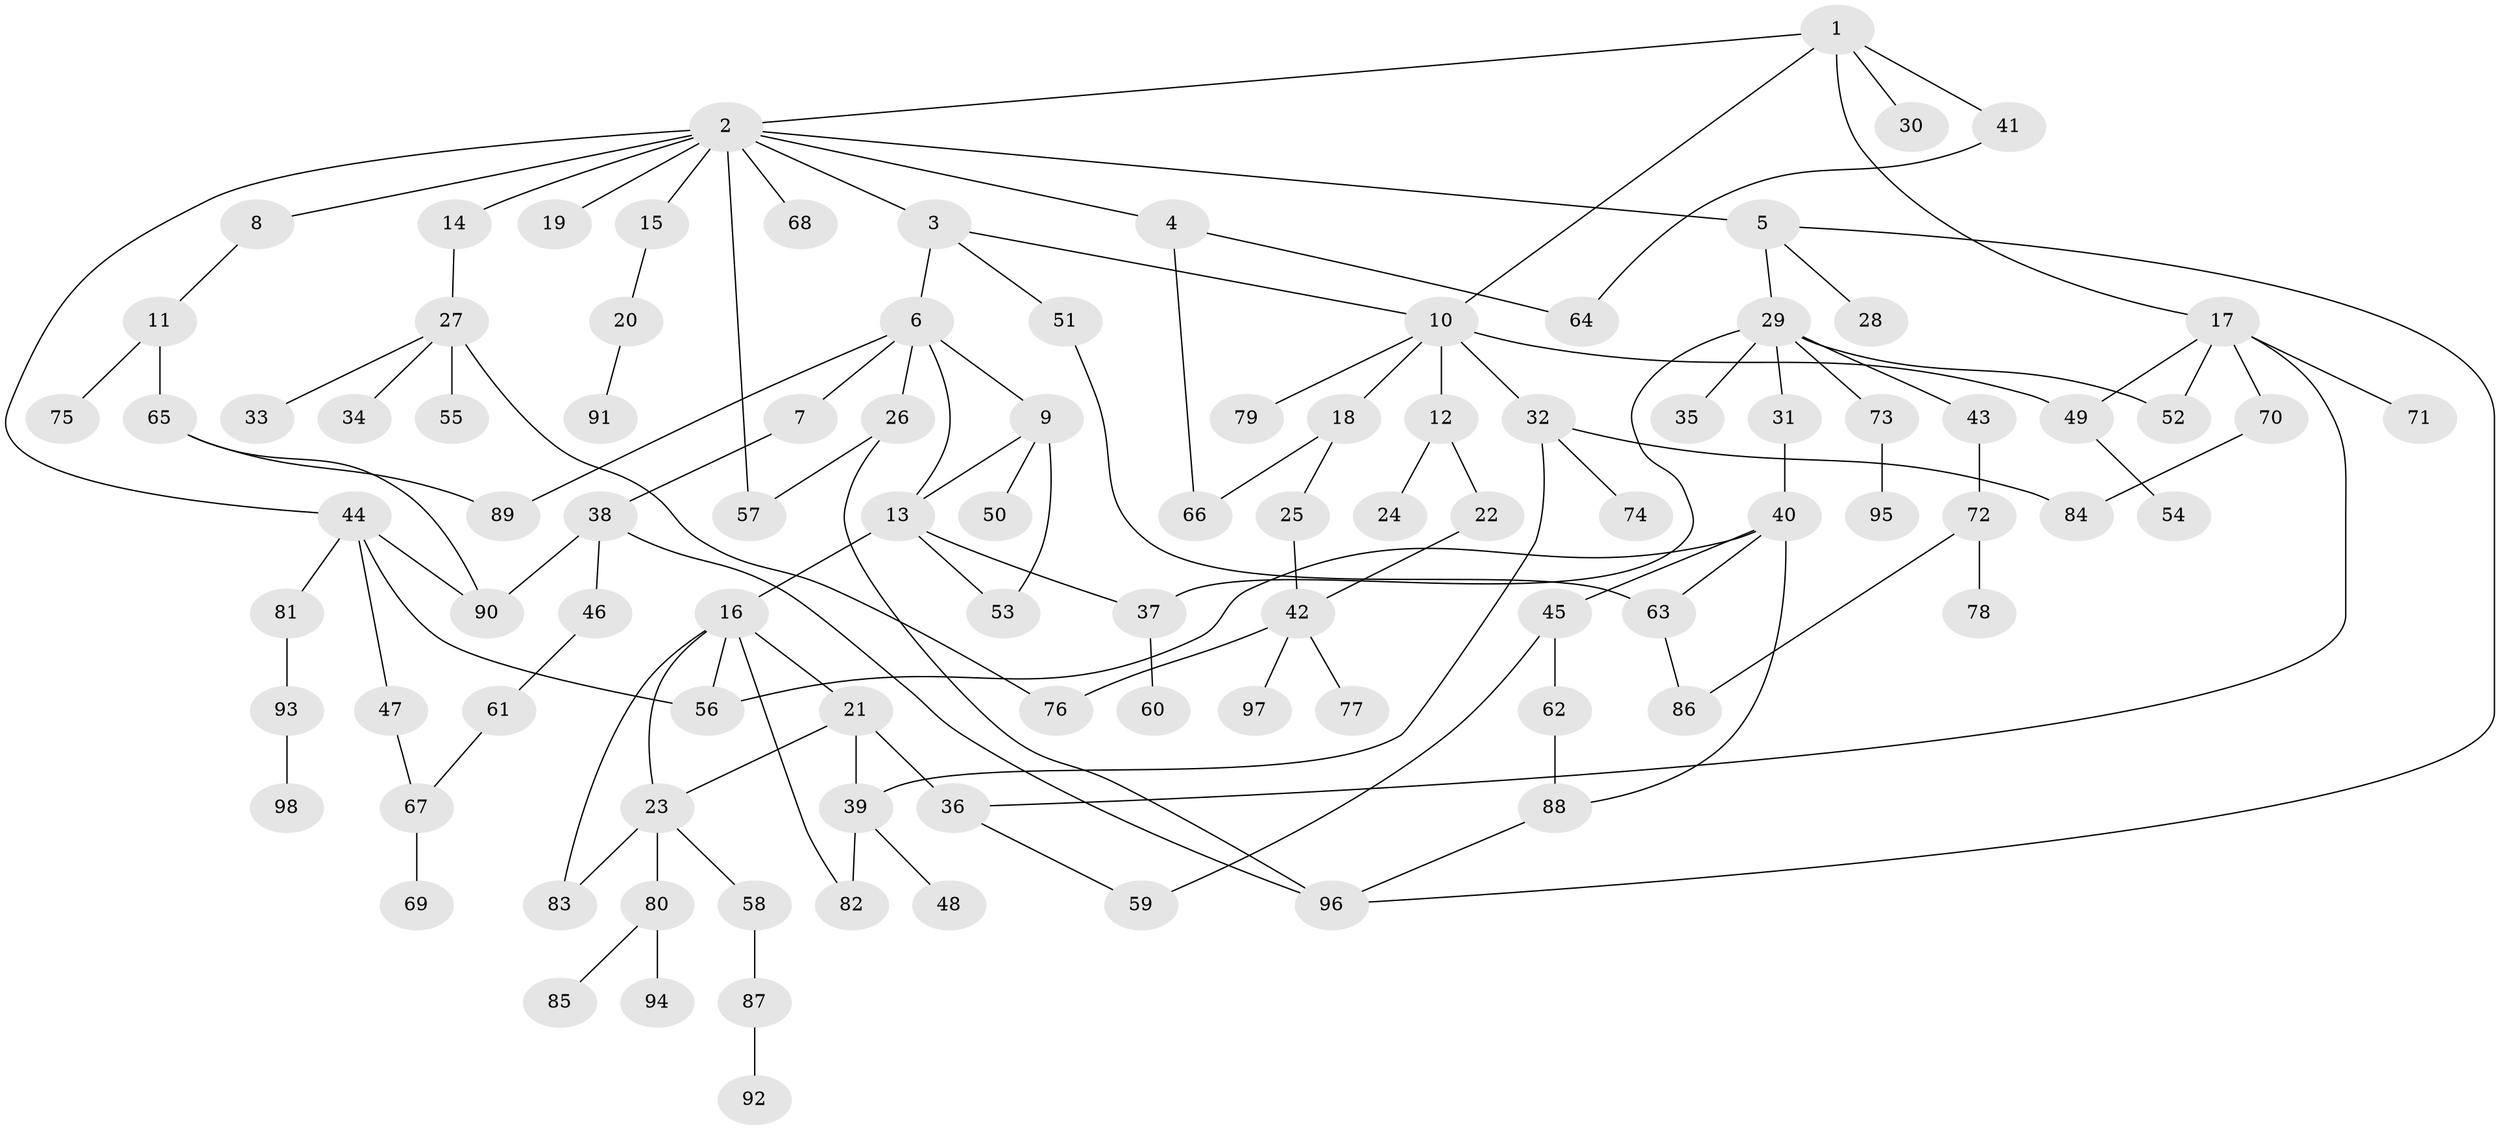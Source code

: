 // Generated by graph-tools (version 1.1) at 2025/25/03/09/25 03:25:33]
// undirected, 98 vertices, 127 edges
graph export_dot {
graph [start="1"]
  node [color=gray90,style=filled];
  1;
  2;
  3;
  4;
  5;
  6;
  7;
  8;
  9;
  10;
  11;
  12;
  13;
  14;
  15;
  16;
  17;
  18;
  19;
  20;
  21;
  22;
  23;
  24;
  25;
  26;
  27;
  28;
  29;
  30;
  31;
  32;
  33;
  34;
  35;
  36;
  37;
  38;
  39;
  40;
  41;
  42;
  43;
  44;
  45;
  46;
  47;
  48;
  49;
  50;
  51;
  52;
  53;
  54;
  55;
  56;
  57;
  58;
  59;
  60;
  61;
  62;
  63;
  64;
  65;
  66;
  67;
  68;
  69;
  70;
  71;
  72;
  73;
  74;
  75;
  76;
  77;
  78;
  79;
  80;
  81;
  82;
  83;
  84;
  85;
  86;
  87;
  88;
  89;
  90;
  91;
  92;
  93;
  94;
  95;
  96;
  97;
  98;
  1 -- 2;
  1 -- 17;
  1 -- 30;
  1 -- 41;
  1 -- 10;
  2 -- 3;
  2 -- 4;
  2 -- 5;
  2 -- 8;
  2 -- 14;
  2 -- 15;
  2 -- 19;
  2 -- 44;
  2 -- 68;
  2 -- 57;
  3 -- 6;
  3 -- 10;
  3 -- 51;
  4 -- 64;
  4 -- 66;
  5 -- 28;
  5 -- 29;
  5 -- 96;
  6 -- 7;
  6 -- 9;
  6 -- 13;
  6 -- 26;
  6 -- 89;
  7 -- 38;
  8 -- 11;
  9 -- 50;
  9 -- 13;
  9 -- 53;
  10 -- 12;
  10 -- 18;
  10 -- 32;
  10 -- 49;
  10 -- 79;
  11 -- 65;
  11 -- 75;
  12 -- 22;
  12 -- 24;
  13 -- 16;
  13 -- 37;
  13 -- 53;
  14 -- 27;
  15 -- 20;
  16 -- 21;
  16 -- 56;
  16 -- 82;
  16 -- 83;
  16 -- 23;
  17 -- 52;
  17 -- 70;
  17 -- 71;
  17 -- 36;
  17 -- 49;
  18 -- 25;
  18 -- 66;
  20 -- 91;
  21 -- 23;
  21 -- 36;
  21 -- 39;
  22 -- 42;
  23 -- 58;
  23 -- 80;
  23 -- 83;
  25 -- 42;
  26 -- 57;
  26 -- 96;
  27 -- 33;
  27 -- 34;
  27 -- 55;
  27 -- 76;
  29 -- 31;
  29 -- 35;
  29 -- 43;
  29 -- 73;
  29 -- 52;
  29 -- 37;
  31 -- 40;
  32 -- 39;
  32 -- 74;
  32 -- 84;
  36 -- 59;
  37 -- 60;
  38 -- 46;
  38 -- 96;
  38 -- 90;
  39 -- 48;
  39 -- 82;
  40 -- 45;
  40 -- 56;
  40 -- 88;
  40 -- 63;
  41 -- 64;
  42 -- 77;
  42 -- 97;
  42 -- 76;
  43 -- 72;
  44 -- 47;
  44 -- 81;
  44 -- 90;
  44 -- 56;
  45 -- 62;
  45 -- 59;
  46 -- 61;
  47 -- 67;
  49 -- 54;
  51 -- 63;
  58 -- 87;
  61 -- 67;
  62 -- 88;
  63 -- 86;
  65 -- 90;
  65 -- 89;
  67 -- 69;
  70 -- 84;
  72 -- 78;
  72 -- 86;
  73 -- 95;
  80 -- 85;
  80 -- 94;
  81 -- 93;
  87 -- 92;
  88 -- 96;
  93 -- 98;
}
